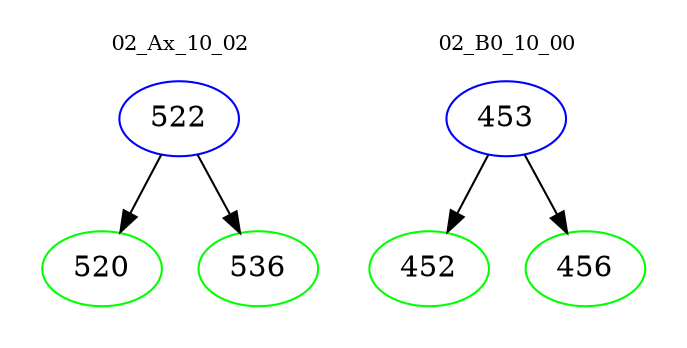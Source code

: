 digraph{
subgraph cluster_0 {
color = white
label = "02_Ax_10_02";
fontsize=10;
T0_522 [label="522", color="blue"]
T0_522 -> T0_520 [color="black"]
T0_520 [label="520", color="green"]
T0_522 -> T0_536 [color="black"]
T0_536 [label="536", color="green"]
}
subgraph cluster_1 {
color = white
label = "02_B0_10_00";
fontsize=10;
T1_453 [label="453", color="blue"]
T1_453 -> T1_452 [color="black"]
T1_452 [label="452", color="green"]
T1_453 -> T1_456 [color="black"]
T1_456 [label="456", color="green"]
}
}
